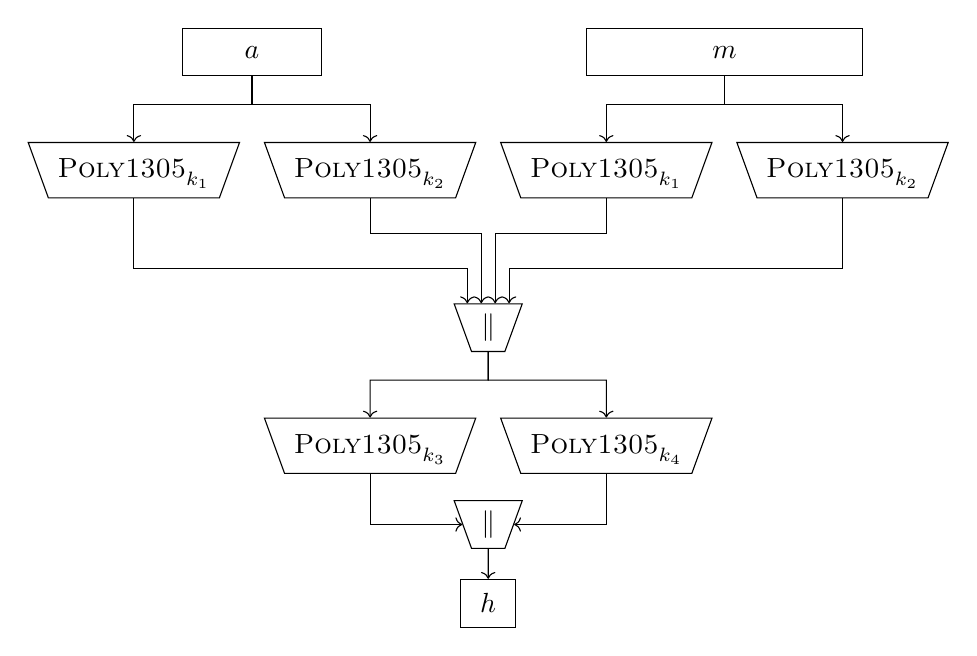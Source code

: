 % -*- Mode: LaTeX -*-

\begin{tikzpicture}

\usetikzlibrary{calc}
\usetikzlibrary{fit}
\usetikzlibrary{shapes}

% Nodes representing data.
\tikzset{datum/.style={
    shape=rectangle,
    minimum height=4ex,
}}

% Nodes representing operations on data.
\tikzset{operation/.style={
    shape=trapezium,
    trapezium left angle=-70,
    trapezium right angle=-70,
    minimum height=4ex,
}}

\def\Poly#1/{\operatorname{\textsc{Poly#1}}^{\vphantom{k_0}}}

\node (a) at (-3,   1.5) [draw, datum, minimum width=5em] {$a$};
\node (m) at ( 3,   1.5) [draw, datum, minimum width=10em] {$m$};
\node (h) at ( 0,  -5.5) [draw, datum, minimum width=2em] {$h$};

\node (poly1305-a1) at (-4.5, 0) [draw, operation] {$\Poly1305/_{k_1}$};
\node (poly1305-a2) at (-1.5, 0) [draw, operation] {$\Poly1305/_{k_2}$};
\node (poly1305-m1) at ( 1.5, 0) [draw, operation] {$\Poly1305/_{k_1}$};
\node (poly1305-m2) at ( 4.5, 0) [draw, operation] {$\Poly1305/_{k_2}$};
\node (ham)         at ( 0,  -2) [draw, operation] {$\|$};
\node (poly1305-h3) at (-1.5,-3.5) [draw, operation] {$\Poly1305/_{k_3}$};
\node (poly1305-h4) at ( 1.5,-3.5) [draw, operation] {$\Poly1305/_{k_4}$};
\node (h34) at ($(h) + (0,1)$) [draw, operation] {$\|$};

\draw[->] (a) -- +(0,-2/3) -| (poly1305-a1.north);
\draw[->] (a) -- +(0,-2/3) -| (poly1305-a2.north);
\draw[->] (m) -- +(0,-2/3) -| (poly1305-m1.north);
\draw[->] (m) -- +(0,-2/3) -| (poly1305-m2.north);

\begin{scope}
\coordinate (L) at (ham.top left corner);
\coordinate (R) at (ham.top right corner);
\path let \p1 = ($(poly1305-a1.south) - (ham.north)$) in
  coordinate (D) at (0,\y1/3);
\draw[->] (poly1305-a1.south) -- +($-2*(D)$) -| ($(L) !1/5! (R)$);
\draw[->] (poly1305-a2.south) -- +($-1*(D)$) -| ($(L) !2/5! (R)$);
\draw[->] (poly1305-m1.south) -- +($-1*(D)$) -| ($(L) !3/5! (R)$);
\draw[->] (poly1305-m2.south) -- +($-2*(D)$) -| ($(L) !4/5! (R)$);
\end{scope}

\draw[->] (ham) -- +(0,-2/3) -| (poly1305-h3);
\draw[->] (ham) -- +(0,-2/3) -| (poly1305-h4);

\draw[->] (poly1305-h3) |- (h34);
\draw[->] (poly1305-h4) |- (h34);

\draw[->] (h34) -- (h);

\end{tikzpicture}
